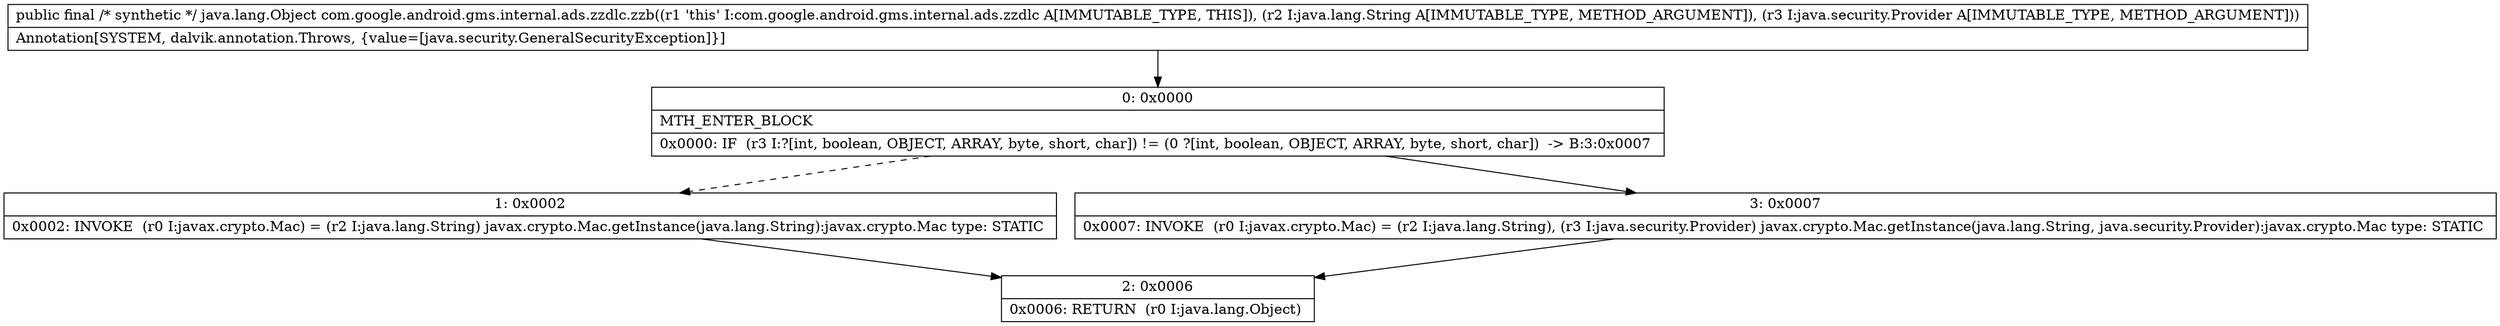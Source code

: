 digraph "CFG forcom.google.android.gms.internal.ads.zzdlc.zzb(Ljava\/lang\/String;Ljava\/security\/Provider;)Ljava\/lang\/Object;" {
Node_0 [shape=record,label="{0\:\ 0x0000|MTH_ENTER_BLOCK\l|0x0000: IF  (r3 I:?[int, boolean, OBJECT, ARRAY, byte, short, char]) != (0 ?[int, boolean, OBJECT, ARRAY, byte, short, char])  \-\> B:3:0x0007 \l}"];
Node_1 [shape=record,label="{1\:\ 0x0002|0x0002: INVOKE  (r0 I:javax.crypto.Mac) = (r2 I:java.lang.String) javax.crypto.Mac.getInstance(java.lang.String):javax.crypto.Mac type: STATIC \l}"];
Node_2 [shape=record,label="{2\:\ 0x0006|0x0006: RETURN  (r0 I:java.lang.Object) \l}"];
Node_3 [shape=record,label="{3\:\ 0x0007|0x0007: INVOKE  (r0 I:javax.crypto.Mac) = (r2 I:java.lang.String), (r3 I:java.security.Provider) javax.crypto.Mac.getInstance(java.lang.String, java.security.Provider):javax.crypto.Mac type: STATIC \l}"];
MethodNode[shape=record,label="{public final \/* synthetic *\/ java.lang.Object com.google.android.gms.internal.ads.zzdlc.zzb((r1 'this' I:com.google.android.gms.internal.ads.zzdlc A[IMMUTABLE_TYPE, THIS]), (r2 I:java.lang.String A[IMMUTABLE_TYPE, METHOD_ARGUMENT]), (r3 I:java.security.Provider A[IMMUTABLE_TYPE, METHOD_ARGUMENT]))  | Annotation[SYSTEM, dalvik.annotation.Throws, \{value=[java.security.GeneralSecurityException]\}]\l}"];
MethodNode -> Node_0;
Node_0 -> Node_1[style=dashed];
Node_0 -> Node_3;
Node_1 -> Node_2;
Node_3 -> Node_2;
}

